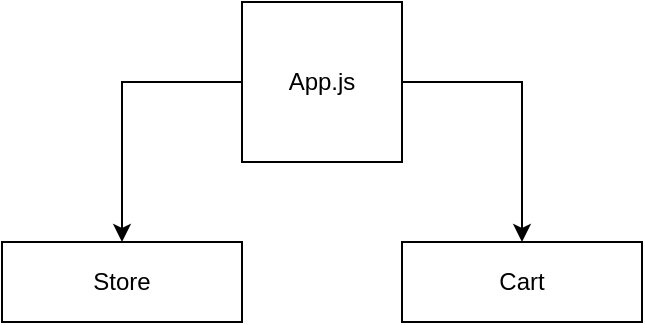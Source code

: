 <mxfile version="21.2.7" type="github">
  <diagram name="Page-1" id="pGwte_ti34ZChjOtpvfG">
    <mxGraphModel dx="468" dy="550" grid="1" gridSize="10" guides="1" tooltips="1" connect="1" arrows="1" fold="1" page="1" pageScale="1" pageWidth="827" pageHeight="1169" math="0" shadow="0">
      <root>
        <mxCell id="0" />
        <mxCell id="1" parent="0" />
        <mxCell id="7yGNPofrwCNbMT1KwREb-5" style="edgeStyle=orthogonalEdgeStyle;rounded=0;orthogonalLoop=1;jettySize=auto;html=1;exitX=0;exitY=0.5;exitDx=0;exitDy=0;entryX=0.5;entryY=0;entryDx=0;entryDy=0;" edge="1" parent="1" source="7yGNPofrwCNbMT1KwREb-1" target="7yGNPofrwCNbMT1KwREb-3">
          <mxGeometry relative="1" as="geometry" />
        </mxCell>
        <mxCell id="7yGNPofrwCNbMT1KwREb-6" style="edgeStyle=orthogonalEdgeStyle;rounded=0;orthogonalLoop=1;jettySize=auto;html=1;exitX=1;exitY=0.5;exitDx=0;exitDy=0;entryX=0.5;entryY=0;entryDx=0;entryDy=0;" edge="1" parent="1" source="7yGNPofrwCNbMT1KwREb-1" target="7yGNPofrwCNbMT1KwREb-4">
          <mxGeometry relative="1" as="geometry" />
        </mxCell>
        <mxCell id="7yGNPofrwCNbMT1KwREb-1" value="App.js" style="whiteSpace=wrap;html=1;aspect=fixed;" vertex="1" parent="1">
          <mxGeometry x="280" y="40" width="80" height="80" as="geometry" />
        </mxCell>
        <mxCell id="7yGNPofrwCNbMT1KwREb-3" value="Store" style="rounded=0;whiteSpace=wrap;html=1;" vertex="1" parent="1">
          <mxGeometry x="160" y="160" width="120" height="40" as="geometry" />
        </mxCell>
        <mxCell id="7yGNPofrwCNbMT1KwREb-4" value="Cart" style="rounded=0;whiteSpace=wrap;html=1;" vertex="1" parent="1">
          <mxGeometry x="360" y="160" width="120" height="40" as="geometry" />
        </mxCell>
      </root>
    </mxGraphModel>
  </diagram>
</mxfile>
